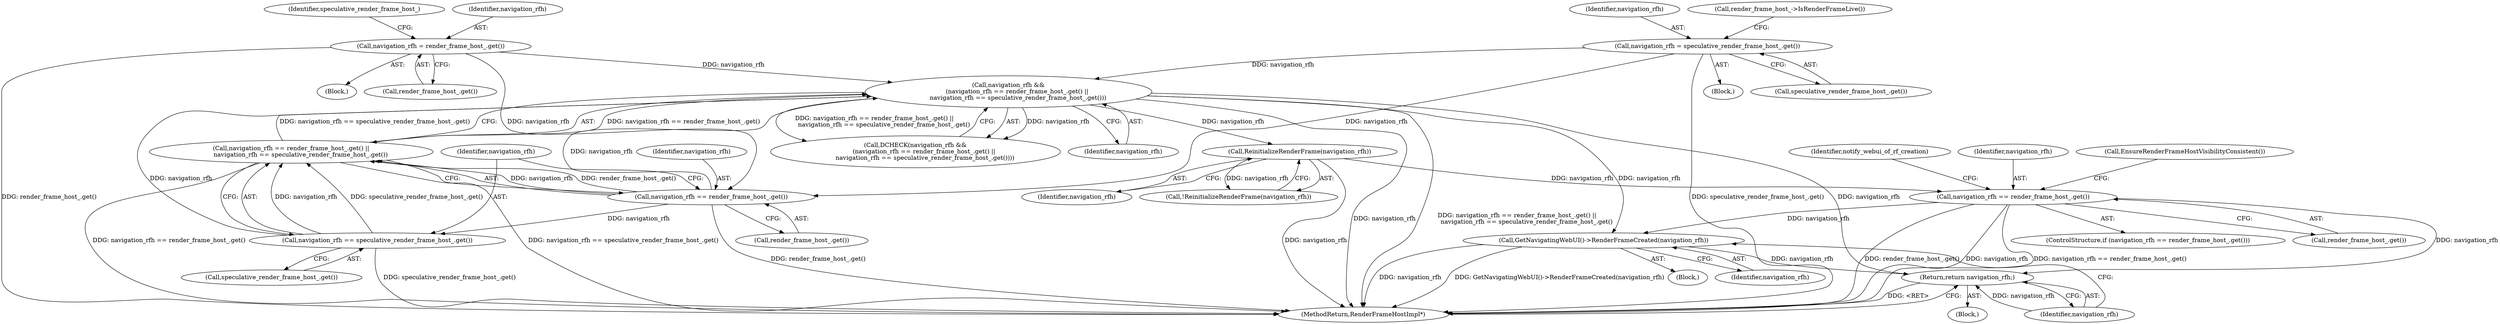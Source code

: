 digraph "0_Chrome_5cd363bc34f508c63b66e653bc41bd1783a4b711@pointer" {
"1000255" [label="(Call,navigation_rfh == render_frame_host_.get())"];
"1000247" [label="(Call,ReinitializeRenderFrame(navigation_rfh))"];
"1000232" [label="(Call,navigation_rfh &&\n         (navigation_rfh == render_frame_host_.get() ||\n          navigation_rfh == speculative_render_frame_host_.get()))"];
"1000159" [label="(Call,navigation_rfh = render_frame_host_.get())"];
"1000206" [label="(Call,navigation_rfh = speculative_render_frame_host_.get())"];
"1000235" [label="(Call,navigation_rfh == render_frame_host_.get())"];
"1000238" [label="(Call,navigation_rfh == speculative_render_frame_host_.get())"];
"1000234" [label="(Call,navigation_rfh == render_frame_host_.get() ||\n          navigation_rfh == speculative_render_frame_host_.get())"];
"1000271" [label="(Call,GetNavigatingWebUI()->RenderFrameCreated(navigation_rfh))"];
"1000273" [label="(Return,return navigation_rfh;)"];
"1000206" [label="(Call,navigation_rfh = speculative_render_frame_host_.get())"];
"1000274" [label="(Identifier,navigation_rfh)"];
"1000247" [label="(Call,ReinitializeRenderFrame(navigation_rfh))"];
"1000138" [label="(Block,)"];
"1000106" [label="(Block,)"];
"1000235" [label="(Call,navigation_rfh == render_frame_host_.get())"];
"1000232" [label="(Call,navigation_rfh &&\n         (navigation_rfh == render_frame_host_.get() ||\n          navigation_rfh == speculative_render_frame_host_.get()))"];
"1000237" [label="(Call,render_frame_host_.get())"];
"1000266" [label="(Identifier,notify_webui_of_rf_creation)"];
"1000166" [label="(Block,)"];
"1000275" [label="(MethodReturn,RenderFrameHostImpl*)"];
"1000270" [label="(Block,)"];
"1000256" [label="(Identifier,navigation_rfh)"];
"1000236" [label="(Identifier,navigation_rfh)"];
"1000240" [label="(Call,speculative_render_frame_host_.get())"];
"1000207" [label="(Identifier,navigation_rfh)"];
"1000255" [label="(Call,navigation_rfh == render_frame_host_.get())"];
"1000254" [label="(ControlStructure,if (navigation_rfh == render_frame_host_.get()))"];
"1000208" [label="(Call,speculative_render_frame_host_.get())"];
"1000257" [label="(Call,render_frame_host_.get())"];
"1000211" [label="(Call,render_frame_host_->IsRenderFrameLive())"];
"1000272" [label="(Identifier,navigation_rfh)"];
"1000159" [label="(Call,navigation_rfh = render_frame_host_.get())"];
"1000246" [label="(Call,!ReinitializeRenderFrame(navigation_rfh))"];
"1000238" [label="(Call,navigation_rfh == speculative_render_frame_host_.get())"];
"1000231" [label="(Call,DCHECK(navigation_rfh &&\n         (navigation_rfh == render_frame_host_.get() ||\n          navigation_rfh == speculative_render_frame_host_.get())))"];
"1000259" [label="(Call,EnsureRenderFrameHostVisibilityConsistent())"];
"1000161" [label="(Call,render_frame_host_.get())"];
"1000239" [label="(Identifier,navigation_rfh)"];
"1000273" [label="(Return,return navigation_rfh;)"];
"1000271" [label="(Call,GetNavigatingWebUI()->RenderFrameCreated(navigation_rfh))"];
"1000233" [label="(Identifier,navigation_rfh)"];
"1000234" [label="(Call,navigation_rfh == render_frame_host_.get() ||\n          navigation_rfh == speculative_render_frame_host_.get())"];
"1000164" [label="(Identifier,speculative_render_frame_host_)"];
"1000248" [label="(Identifier,navigation_rfh)"];
"1000160" [label="(Identifier,navigation_rfh)"];
"1000255" -> "1000254"  [label="AST: "];
"1000255" -> "1000257"  [label="CFG: "];
"1000256" -> "1000255"  [label="AST: "];
"1000257" -> "1000255"  [label="AST: "];
"1000259" -> "1000255"  [label="CFG: "];
"1000266" -> "1000255"  [label="CFG: "];
"1000255" -> "1000275"  [label="DDG: navigation_rfh == render_frame_host_.get()"];
"1000255" -> "1000275"  [label="DDG: render_frame_host_.get()"];
"1000255" -> "1000275"  [label="DDG: navigation_rfh"];
"1000247" -> "1000255"  [label="DDG: navigation_rfh"];
"1000255" -> "1000271"  [label="DDG: navigation_rfh"];
"1000255" -> "1000273"  [label="DDG: navigation_rfh"];
"1000247" -> "1000246"  [label="AST: "];
"1000247" -> "1000248"  [label="CFG: "];
"1000248" -> "1000247"  [label="AST: "];
"1000246" -> "1000247"  [label="CFG: "];
"1000247" -> "1000275"  [label="DDG: navigation_rfh"];
"1000247" -> "1000246"  [label="DDG: navigation_rfh"];
"1000232" -> "1000247"  [label="DDG: navigation_rfh"];
"1000232" -> "1000231"  [label="AST: "];
"1000232" -> "1000233"  [label="CFG: "];
"1000232" -> "1000234"  [label="CFG: "];
"1000233" -> "1000232"  [label="AST: "];
"1000234" -> "1000232"  [label="AST: "];
"1000231" -> "1000232"  [label="CFG: "];
"1000232" -> "1000275"  [label="DDG: navigation_rfh"];
"1000232" -> "1000275"  [label="DDG: navigation_rfh == render_frame_host_.get() ||\n          navigation_rfh == speculative_render_frame_host_.get()"];
"1000232" -> "1000231"  [label="DDG: navigation_rfh"];
"1000232" -> "1000231"  [label="DDG: navigation_rfh == render_frame_host_.get() ||\n          navigation_rfh == speculative_render_frame_host_.get()"];
"1000159" -> "1000232"  [label="DDG: navigation_rfh"];
"1000206" -> "1000232"  [label="DDG: navigation_rfh"];
"1000235" -> "1000232"  [label="DDG: navigation_rfh"];
"1000238" -> "1000232"  [label="DDG: navigation_rfh"];
"1000234" -> "1000232"  [label="DDG: navigation_rfh == render_frame_host_.get()"];
"1000234" -> "1000232"  [label="DDG: navigation_rfh == speculative_render_frame_host_.get()"];
"1000232" -> "1000271"  [label="DDG: navigation_rfh"];
"1000232" -> "1000273"  [label="DDG: navigation_rfh"];
"1000159" -> "1000138"  [label="AST: "];
"1000159" -> "1000161"  [label="CFG: "];
"1000160" -> "1000159"  [label="AST: "];
"1000161" -> "1000159"  [label="AST: "];
"1000164" -> "1000159"  [label="CFG: "];
"1000159" -> "1000275"  [label="DDG: render_frame_host_.get()"];
"1000159" -> "1000235"  [label="DDG: navigation_rfh"];
"1000206" -> "1000166"  [label="AST: "];
"1000206" -> "1000208"  [label="CFG: "];
"1000207" -> "1000206"  [label="AST: "];
"1000208" -> "1000206"  [label="AST: "];
"1000211" -> "1000206"  [label="CFG: "];
"1000206" -> "1000275"  [label="DDG: speculative_render_frame_host_.get()"];
"1000206" -> "1000235"  [label="DDG: navigation_rfh"];
"1000235" -> "1000234"  [label="AST: "];
"1000235" -> "1000237"  [label="CFG: "];
"1000236" -> "1000235"  [label="AST: "];
"1000237" -> "1000235"  [label="AST: "];
"1000239" -> "1000235"  [label="CFG: "];
"1000234" -> "1000235"  [label="CFG: "];
"1000235" -> "1000275"  [label="DDG: render_frame_host_.get()"];
"1000235" -> "1000234"  [label="DDG: navigation_rfh"];
"1000235" -> "1000234"  [label="DDG: render_frame_host_.get()"];
"1000235" -> "1000238"  [label="DDG: navigation_rfh"];
"1000238" -> "1000234"  [label="AST: "];
"1000238" -> "1000240"  [label="CFG: "];
"1000239" -> "1000238"  [label="AST: "];
"1000240" -> "1000238"  [label="AST: "];
"1000234" -> "1000238"  [label="CFG: "];
"1000238" -> "1000275"  [label="DDG: speculative_render_frame_host_.get()"];
"1000238" -> "1000234"  [label="DDG: navigation_rfh"];
"1000238" -> "1000234"  [label="DDG: speculative_render_frame_host_.get()"];
"1000234" -> "1000275"  [label="DDG: navigation_rfh == render_frame_host_.get()"];
"1000234" -> "1000275"  [label="DDG: navigation_rfh == speculative_render_frame_host_.get()"];
"1000271" -> "1000270"  [label="AST: "];
"1000271" -> "1000272"  [label="CFG: "];
"1000272" -> "1000271"  [label="AST: "];
"1000274" -> "1000271"  [label="CFG: "];
"1000271" -> "1000275"  [label="DDG: navigation_rfh"];
"1000271" -> "1000275"  [label="DDG: GetNavigatingWebUI()->RenderFrameCreated(navigation_rfh)"];
"1000271" -> "1000273"  [label="DDG: navigation_rfh"];
"1000273" -> "1000106"  [label="AST: "];
"1000273" -> "1000274"  [label="CFG: "];
"1000274" -> "1000273"  [label="AST: "];
"1000275" -> "1000273"  [label="CFG: "];
"1000273" -> "1000275"  [label="DDG: <RET>"];
"1000274" -> "1000273"  [label="DDG: navigation_rfh"];
}
